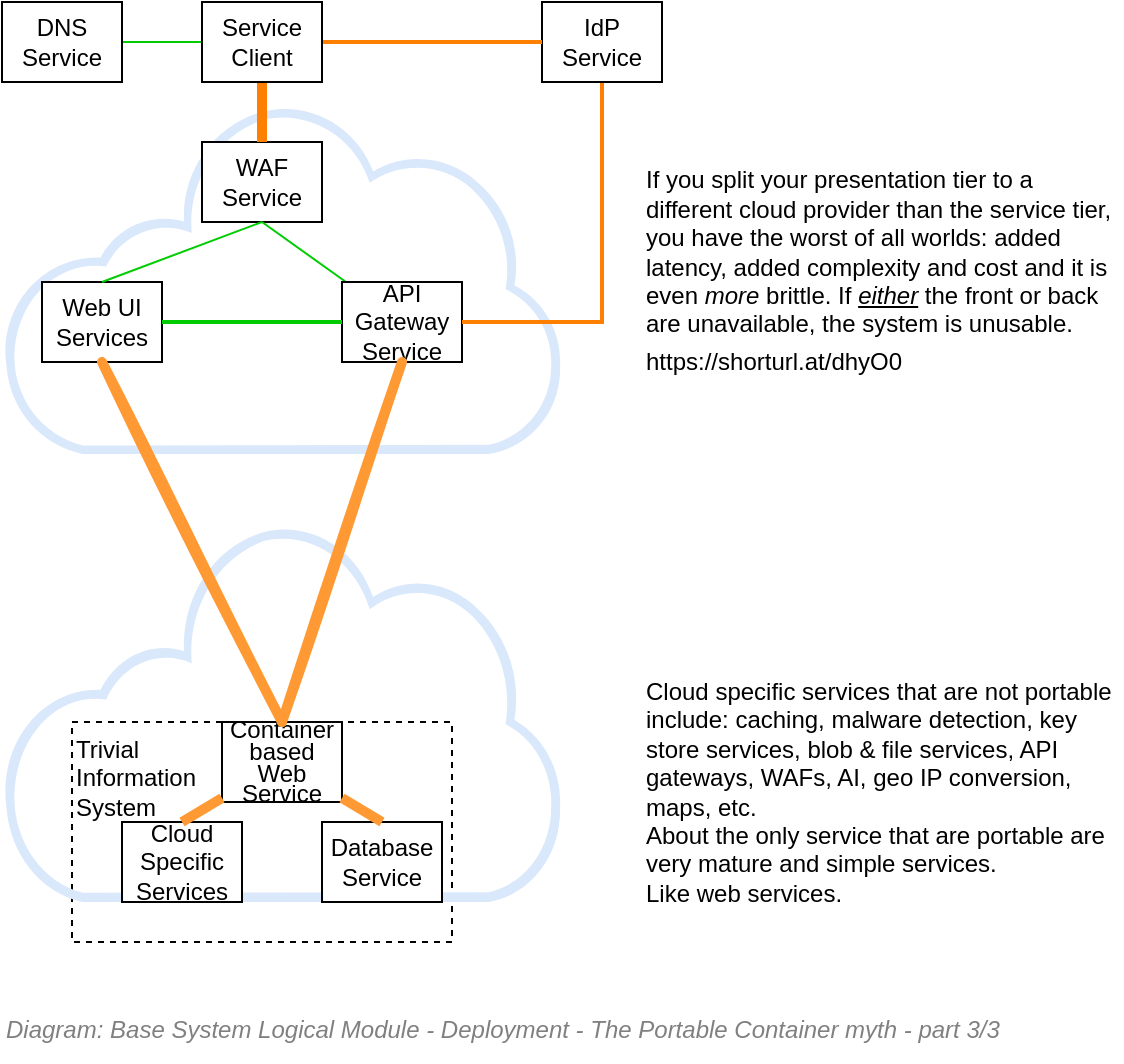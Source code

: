 <mxfile compressed="false" version="17.5.0" type="google">
  <diagram name="Deployment/Containers/Portability Myth/3" id="072dv2i5wFk3ltKUCZkM">
    <mxGraphModel grid="1" page="1" gridSize="10" guides="1" tooltips="1" connect="1" arrows="1" fold="1" pageScale="1" pageWidth="827" pageHeight="1169" math="0" shadow="0">
      <root>
        <mxCell id="rRNSEtzgQjG-U7Zs-_yA-0" />
        <mxCell id="rRNSEtzgQjG-U7Zs-_yA-1" parent="rRNSEtzgQjG-U7Zs-_yA-0" />
        <mxCell id="rRNSEtzgQjG-U7Zs-_yA-21" value="&lt;div&gt;Trivial&lt;br&gt;Information&lt;/div&gt;&lt;div&gt;System&lt;/div&gt;" style="rounded=0;whiteSpace=wrap;html=1;dashed=1;verticalAlign=top;align=left;fillColor=none;" vertex="1" parent="rRNSEtzgQjG-U7Zs-_yA-1">
          <mxGeometry x="155" y="550" width="190" height="110" as="geometry" />
        </mxCell>
        <mxCell id="rRNSEtzgQjG-U7Zs-_yA-2" value="" style="aspect=fixed;pointerEvents=1;shadow=0;dashed=0;html=1;labelPosition=center;verticalLabelPosition=bottom;verticalAlign=top;align=center;fillColor=#dae8fc;shape=mxgraph.mscae.enterprise.internet_hollow;strokeColor=none;container=1;collapsible=0;recursiveResize=0;resizeWidth=1;resizeHeight=1;" vertex="1" parent="rRNSEtzgQjG-U7Zs-_yA-1">
          <mxGeometry x="120" y="240" width="280" height="175.96" as="geometry" />
        </mxCell>
        <mxCell id="rRNSEtzgQjG-U7Zs-_yA-5" value="WAF Service" style="rounded=0;whiteSpace=wrap;html=1;" vertex="1" parent="rRNSEtzgQjG-U7Zs-_yA-2">
          <mxGeometry x="100" y="20" width="60" height="40" as="geometry" />
        </mxCell>
        <mxCell id="rRNSEtzgQjG-U7Zs-_yA-6" style="edgeStyle=none;rounded=0;orthogonalLoop=1;jettySize=auto;html=1;entryX=0.5;entryY=1;entryDx=0;entryDy=0;endArrow=none;endFill=0;strokeColor=#00CC00;" edge="1" parent="rRNSEtzgQjG-U7Zs-_yA-2" source="rRNSEtzgQjG-U7Zs-_yA-8" target="rRNSEtzgQjG-U7Zs-_yA-5">
          <mxGeometry relative="1" as="geometry" />
        </mxCell>
        <mxCell id="rRNSEtzgQjG-U7Zs-_yA-8" value="API Gateway Service" style="rounded=0;whiteSpace=wrap;html=1;" vertex="1" parent="rRNSEtzgQjG-U7Zs-_yA-2">
          <mxGeometry x="170" y="90" width="60" height="40" as="geometry" />
        </mxCell>
        <mxCell id="rRNSEtzgQjG-U7Zs-_yA-26" value="Web UI Services" style="rounded=0;whiteSpace=wrap;html=1;" vertex="1" parent="rRNSEtzgQjG-U7Zs-_yA-2">
          <mxGeometry x="20" y="90" width="60" height="40" as="geometry" />
        </mxCell>
        <mxCell id="rRNSEtzgQjG-U7Zs-_yA-27" style="edgeStyle=none;rounded=0;orthogonalLoop=1;jettySize=auto;html=1;entryX=1;entryY=0.5;entryDx=0;entryDy=0;endArrow=none;endFill=0;strokeColor=#00CC00;strokeWidth=2;" edge="1" parent="rRNSEtzgQjG-U7Zs-_yA-2" target="rRNSEtzgQjG-U7Zs-_yA-26">
          <mxGeometry relative="1" as="geometry">
            <mxPoint x="170" y="110" as="sourcePoint" />
            <mxPoint x="260" y="310" as="targetPoint" />
          </mxGeometry>
        </mxCell>
        <mxCell id="rRNSEtzgQjG-U7Zs-_yA-28" style="edgeStyle=none;rounded=0;orthogonalLoop=1;jettySize=auto;html=1;entryX=0.5;entryY=1;entryDx=0;entryDy=0;endArrow=none;endFill=0;exitX=0.5;exitY=0;exitDx=0;exitDy=0;strokeColor=#00CC00;" edge="1" parent="rRNSEtzgQjG-U7Zs-_yA-2" source="rRNSEtzgQjG-U7Zs-_yA-26" target="rRNSEtzgQjG-U7Zs-_yA-5">
          <mxGeometry relative="1" as="geometry">
            <mxPoint x="300" y="325.989" as="sourcePoint" />
            <mxPoint x="260" y="310" as="targetPoint" />
          </mxGeometry>
        </mxCell>
        <mxCell id="rRNSEtzgQjG-U7Zs-_yA-9" style="edgeStyle=none;rounded=0;orthogonalLoop=1;jettySize=auto;html=1;entryX=0.5;entryY=1;entryDx=0;entryDy=0;endArrow=none;endFill=0;strokeColor=#FF8000;strokeWidth=2;exitX=1;exitY=0.5;exitDx=0;exitDy=0;" edge="1" parent="rRNSEtzgQjG-U7Zs-_yA-1" source="rRNSEtzgQjG-U7Zs-_yA-8" target="rRNSEtzgQjG-U7Zs-_yA-10">
          <mxGeometry relative="1" as="geometry">
            <Array as="points">
              <mxPoint x="420" y="350" />
            </Array>
          </mxGeometry>
        </mxCell>
        <mxCell id="rRNSEtzgQjG-U7Zs-_yA-10" value="IdP Service" style="rounded=0;whiteSpace=wrap;html=1;" vertex="1" parent="rRNSEtzgQjG-U7Zs-_yA-1">
          <mxGeometry x="390" y="190" width="60" height="40" as="geometry" />
        </mxCell>
        <mxCell id="rRNSEtzgQjG-U7Zs-_yA-11" style="edgeStyle=none;rounded=0;orthogonalLoop=1;jettySize=auto;html=1;endArrow=none;endFill=0;strokeColor=#FF8000;strokeWidth=5;" edge="1" parent="rRNSEtzgQjG-U7Zs-_yA-1" source="rRNSEtzgQjG-U7Zs-_yA-14" target="rRNSEtzgQjG-U7Zs-_yA-5">
          <mxGeometry relative="1" as="geometry" />
        </mxCell>
        <mxCell id="rRNSEtzgQjG-U7Zs-_yA-12" style="edgeStyle=none;rounded=0;orthogonalLoop=1;jettySize=auto;html=1;entryX=0;entryY=0.5;entryDx=0;entryDy=0;endArrow=none;endFill=0;strokeColor=#FF8000;strokeWidth=2;" edge="1" parent="rRNSEtzgQjG-U7Zs-_yA-1" source="rRNSEtzgQjG-U7Zs-_yA-14" target="rRNSEtzgQjG-U7Zs-_yA-10">
          <mxGeometry relative="1" as="geometry" />
        </mxCell>
        <mxCell id="rRNSEtzgQjG-U7Zs-_yA-13" style="edgeStyle=none;rounded=0;orthogonalLoop=1;jettySize=auto;html=1;entryX=0;entryY=0.5;entryDx=0;entryDy=0;endArrow=none;endFill=0;strokeColor=#00CC00;" edge="1" parent="rRNSEtzgQjG-U7Zs-_yA-1" source="rRNSEtzgQjG-U7Zs-_yA-14" target="rRNSEtzgQjG-U7Zs-_yA-15">
          <mxGeometry relative="1" as="geometry" />
        </mxCell>
        <mxCell id="rRNSEtzgQjG-U7Zs-_yA-14" value="Service Client" style="rounded=0;whiteSpace=wrap;html=1;" vertex="1" parent="rRNSEtzgQjG-U7Zs-_yA-1">
          <mxGeometry x="220" y="190" width="60" height="40" as="geometry" />
        </mxCell>
        <mxCell id="rRNSEtzgQjG-U7Zs-_yA-15" value="DNS Service" style="rounded=0;whiteSpace=wrap;html=1;" vertex="1" parent="rRNSEtzgQjG-U7Zs-_yA-1">
          <mxGeometry x="120" y="190" width="60" height="40" as="geometry" />
        </mxCell>
        <mxCell id="rRNSEtzgQjG-U7Zs-_yA-16" value="" style="aspect=fixed;pointerEvents=1;shadow=0;dashed=0;html=1;labelPosition=center;verticalLabelPosition=bottom;verticalAlign=top;align=center;fillColor=#dae8fc;shape=mxgraph.mscae.enterprise.internet_hollow;strokeColor=none;container=1;collapsible=0;recursiveResize=0;resizeWidth=1;resizeHeight=1;" vertex="1" parent="rRNSEtzgQjG-U7Zs-_yA-1">
          <mxGeometry x="120" y="450" width="280.01" height="190" as="geometry" />
        </mxCell>
        <mxCell id="rRNSEtzgQjG-U7Zs-_yA-3" value="Cloud Specific Services" style="rounded=0;whiteSpace=wrap;html=1;" vertex="1" parent="rRNSEtzgQjG-U7Zs-_yA-16">
          <mxGeometry x="60" y="150" width="60" height="40" as="geometry" />
        </mxCell>
        <mxCell id="rRNSEtzgQjG-U7Zs-_yA-4" value="Database Service" style="rounded=0;whiteSpace=wrap;html=1;" vertex="1" parent="rRNSEtzgQjG-U7Zs-_yA-16">
          <mxGeometry x="160" y="150" width="60" height="40" as="geometry" />
        </mxCell>
        <mxCell id="rRNSEtzgQjG-U7Zs-_yA-17" value="&lt;p style=&quot;line-height: 90%&quot;&gt;Container&lt;br&gt;based Web Service&lt;/p&gt;" style="rounded=0;whiteSpace=wrap;html=1;" vertex="1" parent="rRNSEtzgQjG-U7Zs-_yA-16">
          <mxGeometry x="110" y="100" width="60" height="40" as="geometry" />
        </mxCell>
        <mxCell id="rRNSEtzgQjG-U7Zs-_yA-18" style="rounded=0;orthogonalLoop=1;jettySize=auto;html=1;entryX=0.5;entryY=0;entryDx=0;entryDy=0;endArrow=none;endFill=0;fillColor=#f8cecc;strokeWidth=5;strokeColor=#FF9933;" edge="1" parent="rRNSEtzgQjG-U7Zs-_yA-16" source="rRNSEtzgQjG-U7Zs-_yA-17" target="rRNSEtzgQjG-U7Zs-_yA-3">
          <mxGeometry relative="1" as="geometry" />
        </mxCell>
        <mxCell id="rRNSEtzgQjG-U7Zs-_yA-19" style="edgeStyle=none;rounded=0;orthogonalLoop=1;jettySize=auto;html=1;entryX=0.5;entryY=0;entryDx=0;entryDy=0;endArrow=none;endFill=0;fillColor=#f8cecc;strokeWidth=5;strokeColor=#FF9933;" edge="1" parent="rRNSEtzgQjG-U7Zs-_yA-16" source="rRNSEtzgQjG-U7Zs-_yA-17" target="rRNSEtzgQjG-U7Zs-_yA-4">
          <mxGeometry relative="1" as="geometry" />
        </mxCell>
        <UserObject label="If you split your presentation tier to a different cloud provider than the service tier, you have the worst of all worlds: added latency, added complexity and cost and it is even &lt;i&gt;more&lt;/i&gt; brittle. If &lt;u&gt;&lt;i&gt;either&lt;/i&gt;&lt;/u&gt; the front or back are unavailable, the system is unusable.&amp;nbsp;" link="https://marckean.com/2019/01/23/latency-between-azure-aws-within-region/" id="rRNSEtzgQjG-U7Zs-_yA-22">
          <mxCell style="text;html=1;strokeColor=none;fillColor=none;align=left;verticalAlign=middle;whiteSpace=wrap;rounded=0;dashed=1;movable=1;resizable=1;rotatable=1;deletable=1;editable=1;connectable=1;" vertex="1" parent="rRNSEtzgQjG-U7Zs-_yA-1">
            <mxGeometry x="440" y="270" width="240" height="90" as="geometry" />
          </mxCell>
        </UserObject>
        <UserObject label="https://shorturl.at/dhyO0" link="https://shorturl.at/dhyO0" id="rRNSEtzgQjG-U7Zs-_yA-23">
          <mxCell style="text;html=1;strokeColor=none;fillColor=none;align=left;verticalAlign=middle;whiteSpace=wrap;rounded=0;dashed=1;" vertex="1" parent="rRNSEtzgQjG-U7Zs-_yA-1">
            <mxGeometry x="440" y="360" width="200" height="20" as="geometry" />
          </mxCell>
        </UserObject>
        <mxCell id="rRNSEtzgQjG-U7Zs-_yA-24" value="&lt;font style=&quot;font-size: 12px ; font-weight: normal&quot;&gt;&lt;i&gt;Diagram: Base&amp;nbsp;&lt;/i&gt;&lt;span style=&quot;font-style: italic&quot;&gt;System&amp;nbsp;&lt;/span&gt;&lt;i&gt;Logical Module -&amp;nbsp;Deployment - The Portable Container myth - part 3/3&lt;/i&gt;&lt;/font&gt;" style="text;strokeColor=none;fillColor=none;html=1;fontSize=24;fontStyle=1;verticalAlign=middle;align=left;shadow=0;glass=0;comic=0;opacity=30;fontColor=#808080;" vertex="1" parent="rRNSEtzgQjG-U7Zs-_yA-1">
          <mxGeometry x="120" y="680" width="520" height="40" as="geometry" />
        </mxCell>
        <mxCell id="rRNSEtzgQjG-U7Zs-_yA-7" style="edgeStyle=none;rounded=0;orthogonalLoop=1;jettySize=auto;html=1;entryX=0.5;entryY=0;entryDx=0;entryDy=0;endArrow=none;endFill=0;fillColor=#f8cecc;strokeWidth=5;strokeColor=#FF9933;exitX=0.5;exitY=1;exitDx=0;exitDy=0;sketch=1;simplification=1;" edge="1" parent="rRNSEtzgQjG-U7Zs-_yA-1" source="rRNSEtzgQjG-U7Zs-_yA-8" target="rRNSEtzgQjG-U7Zs-_yA-17">
          <mxGeometry relative="1" as="geometry">
            <mxPoint x="260" y="320" as="sourcePoint" />
          </mxGeometry>
        </mxCell>
        <mxCell id="rRNSEtzgQjG-U7Zs-_yA-29" style="edgeStyle=none;rounded=0;orthogonalLoop=1;jettySize=auto;html=1;entryX=0.5;entryY=0;entryDx=0;entryDy=0;endArrow=none;endFill=0;fillColor=#f8cecc;strokeWidth=5;strokeColor=#FF9933;exitX=0.5;exitY=1;exitDx=0;exitDy=0;sketch=1;sketchStyle=rough;" edge="1" parent="rRNSEtzgQjG-U7Zs-_yA-1" source="rRNSEtzgQjG-U7Zs-_yA-26" target="rRNSEtzgQjG-U7Zs-_yA-17">
          <mxGeometry relative="1" as="geometry">
            <mxPoint x="330" y="380" as="sourcePoint" />
            <mxPoint x="270" y="560" as="targetPoint" />
          </mxGeometry>
        </mxCell>
        <UserObject label="Cloud specific services that are not portable include: caching, malware detection, key store services, blob &amp;amp; file services, API gateways, WAFs, AI, geo IP conversion, maps, etc.&lt;br&gt;About the only service that are portable are very mature and simple services. &lt;br&gt;Like web services." id="dYMSJ2AZmsi5sZaMz9i1-0">
          <mxCell style="text;html=1;strokeColor=none;fillColor=none;align=left;verticalAlign=middle;whiteSpace=wrap;rounded=0;dashed=1;movable=1;resizable=1;rotatable=1;deletable=1;editable=1;connectable=1;" vertex="1" parent="rRNSEtzgQjG-U7Zs-_yA-1">
            <mxGeometry x="440" y="530" width="240" height="110" as="geometry" />
          </mxCell>
        </UserObject>
      </root>
    </mxGraphModel>
  </diagram>
</mxfile>
